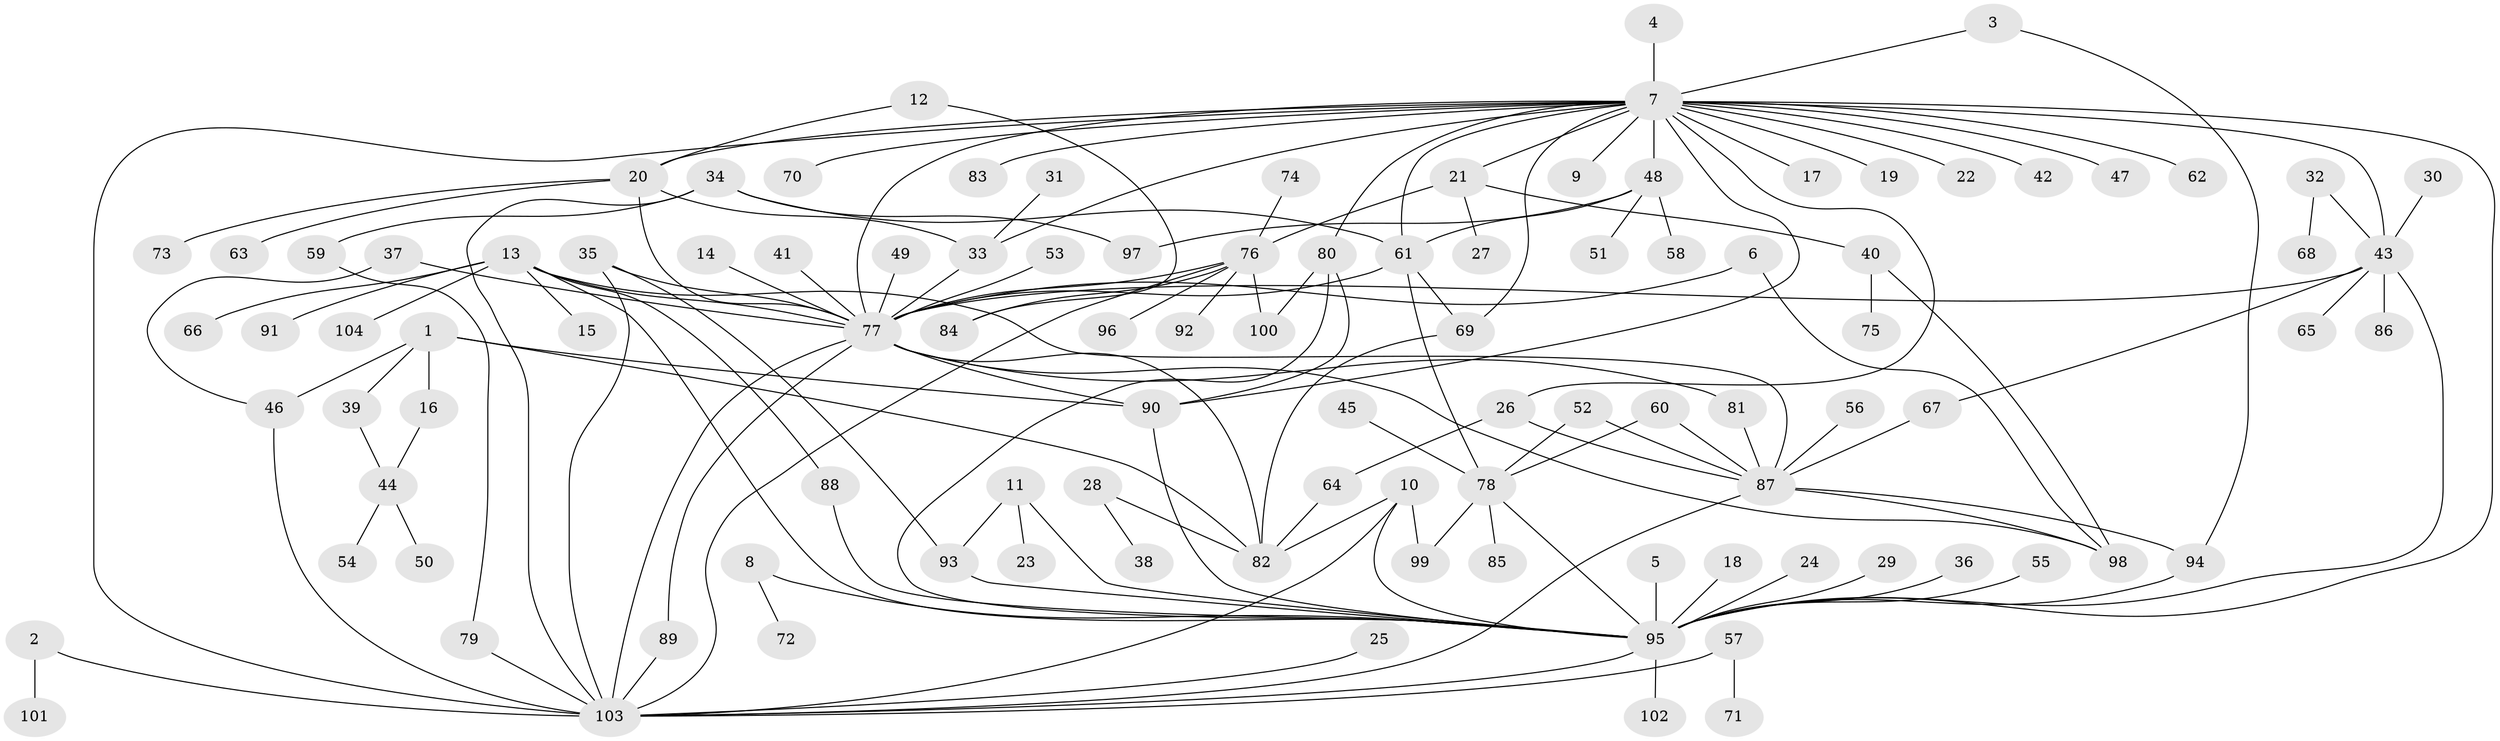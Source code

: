 // original degree distribution, {16: 0.006756756756756757, 9: 0.02027027027027027, 21: 0.006756756756756757, 27: 0.006756756756756757, 24: 0.006756756756756757, 5: 0.02027027027027027, 6: 0.006756756756756757, 3: 0.12162162162162163, 4: 0.05405405405405406, 2: 0.25, 1: 0.47297297297297297, 7: 0.02027027027027027, 11: 0.006756756756756757}
// Generated by graph-tools (version 1.1) at 2025/36/03/04/25 23:36:45]
// undirected, 104 vertices, 151 edges
graph export_dot {
  node [color=gray90,style=filled];
  1;
  2;
  3;
  4;
  5;
  6;
  7;
  8;
  9;
  10;
  11;
  12;
  13;
  14;
  15;
  16;
  17;
  18;
  19;
  20;
  21;
  22;
  23;
  24;
  25;
  26;
  27;
  28;
  29;
  30;
  31;
  32;
  33;
  34;
  35;
  36;
  37;
  38;
  39;
  40;
  41;
  42;
  43;
  44;
  45;
  46;
  47;
  48;
  49;
  50;
  51;
  52;
  53;
  54;
  55;
  56;
  57;
  58;
  59;
  60;
  61;
  62;
  63;
  64;
  65;
  66;
  67;
  68;
  69;
  70;
  71;
  72;
  73;
  74;
  75;
  76;
  77;
  78;
  79;
  80;
  81;
  82;
  83;
  84;
  85;
  86;
  87;
  88;
  89;
  90;
  91;
  92;
  93;
  94;
  95;
  96;
  97;
  98;
  99;
  100;
  101;
  102;
  103;
  104;
  1 -- 16 [weight=1.0];
  1 -- 39 [weight=1.0];
  1 -- 46 [weight=1.0];
  1 -- 82 [weight=1.0];
  1 -- 90 [weight=1.0];
  2 -- 101 [weight=1.0];
  2 -- 103 [weight=1.0];
  3 -- 7 [weight=1.0];
  3 -- 94 [weight=1.0];
  4 -- 7 [weight=1.0];
  5 -- 95 [weight=1.0];
  6 -- 77 [weight=1.0];
  6 -- 98 [weight=1.0];
  7 -- 9 [weight=1.0];
  7 -- 17 [weight=1.0];
  7 -- 19 [weight=1.0];
  7 -- 20 [weight=1.0];
  7 -- 21 [weight=1.0];
  7 -- 22 [weight=1.0];
  7 -- 26 [weight=1.0];
  7 -- 33 [weight=1.0];
  7 -- 42 [weight=1.0];
  7 -- 43 [weight=1.0];
  7 -- 47 [weight=1.0];
  7 -- 48 [weight=1.0];
  7 -- 61 [weight=1.0];
  7 -- 62 [weight=1.0];
  7 -- 69 [weight=1.0];
  7 -- 70 [weight=1.0];
  7 -- 77 [weight=1.0];
  7 -- 80 [weight=1.0];
  7 -- 83 [weight=1.0];
  7 -- 90 [weight=1.0];
  7 -- 95 [weight=1.0];
  7 -- 103 [weight=1.0];
  8 -- 72 [weight=1.0];
  8 -- 95 [weight=1.0];
  10 -- 82 [weight=1.0];
  10 -- 95 [weight=1.0];
  10 -- 99 [weight=1.0];
  10 -- 103 [weight=1.0];
  11 -- 23 [weight=1.0];
  11 -- 93 [weight=1.0];
  11 -- 95 [weight=1.0];
  12 -- 20 [weight=1.0];
  12 -- 84 [weight=1.0];
  13 -- 15 [weight=1.0];
  13 -- 66 [weight=1.0];
  13 -- 77 [weight=1.0];
  13 -- 87 [weight=1.0];
  13 -- 88 [weight=1.0];
  13 -- 91 [weight=1.0];
  13 -- 95 [weight=1.0];
  13 -- 104 [weight=1.0];
  14 -- 77 [weight=1.0];
  16 -- 44 [weight=1.0];
  18 -- 95 [weight=1.0];
  20 -- 33 [weight=1.0];
  20 -- 63 [weight=1.0];
  20 -- 73 [weight=1.0];
  20 -- 77 [weight=1.0];
  21 -- 27 [weight=1.0];
  21 -- 40 [weight=1.0];
  21 -- 76 [weight=1.0];
  24 -- 95 [weight=1.0];
  25 -- 103 [weight=1.0];
  26 -- 64 [weight=1.0];
  26 -- 87 [weight=1.0];
  28 -- 38 [weight=1.0];
  28 -- 82 [weight=1.0];
  29 -- 95 [weight=1.0];
  30 -- 43 [weight=1.0];
  31 -- 33 [weight=1.0];
  32 -- 43 [weight=1.0];
  32 -- 68 [weight=1.0];
  33 -- 77 [weight=1.0];
  34 -- 59 [weight=1.0];
  34 -- 61 [weight=1.0];
  34 -- 97 [weight=1.0];
  34 -- 103 [weight=1.0];
  35 -- 77 [weight=1.0];
  35 -- 93 [weight=1.0];
  35 -- 103 [weight=1.0];
  36 -- 95 [weight=1.0];
  37 -- 46 [weight=1.0];
  37 -- 77 [weight=1.0];
  39 -- 44 [weight=1.0];
  40 -- 75 [weight=1.0];
  40 -- 98 [weight=1.0];
  41 -- 77 [weight=1.0];
  43 -- 65 [weight=1.0];
  43 -- 67 [weight=1.0];
  43 -- 77 [weight=1.0];
  43 -- 86 [weight=1.0];
  43 -- 95 [weight=1.0];
  44 -- 50 [weight=1.0];
  44 -- 54 [weight=1.0];
  45 -- 78 [weight=1.0];
  46 -- 103 [weight=1.0];
  48 -- 51 [weight=1.0];
  48 -- 58 [weight=1.0];
  48 -- 61 [weight=1.0];
  48 -- 97 [weight=1.0];
  49 -- 77 [weight=1.0];
  52 -- 78 [weight=1.0];
  52 -- 87 [weight=1.0];
  53 -- 77 [weight=1.0];
  55 -- 95 [weight=1.0];
  56 -- 87 [weight=1.0];
  57 -- 71 [weight=1.0];
  57 -- 103 [weight=1.0];
  59 -- 79 [weight=1.0];
  60 -- 78 [weight=1.0];
  60 -- 87 [weight=1.0];
  61 -- 69 [weight=1.0];
  61 -- 77 [weight=1.0];
  61 -- 78 [weight=1.0];
  64 -- 82 [weight=1.0];
  67 -- 87 [weight=1.0];
  69 -- 82 [weight=1.0];
  74 -- 76 [weight=1.0];
  76 -- 77 [weight=2.0];
  76 -- 84 [weight=1.0];
  76 -- 92 [weight=1.0];
  76 -- 96 [weight=1.0];
  76 -- 100 [weight=1.0];
  76 -- 103 [weight=1.0];
  77 -- 81 [weight=1.0];
  77 -- 82 [weight=1.0];
  77 -- 89 [weight=1.0];
  77 -- 90 [weight=1.0];
  77 -- 98 [weight=1.0];
  77 -- 103 [weight=2.0];
  78 -- 85 [weight=1.0];
  78 -- 95 [weight=1.0];
  78 -- 99 [weight=1.0];
  79 -- 103 [weight=1.0];
  80 -- 90 [weight=1.0];
  80 -- 95 [weight=1.0];
  80 -- 100 [weight=1.0];
  81 -- 87 [weight=1.0];
  87 -- 94 [weight=1.0];
  87 -- 98 [weight=1.0];
  87 -- 103 [weight=1.0];
  88 -- 95 [weight=1.0];
  89 -- 103 [weight=1.0];
  90 -- 95 [weight=1.0];
  93 -- 95 [weight=1.0];
  94 -- 95 [weight=1.0];
  95 -- 102 [weight=1.0];
  95 -- 103 [weight=1.0];
}
